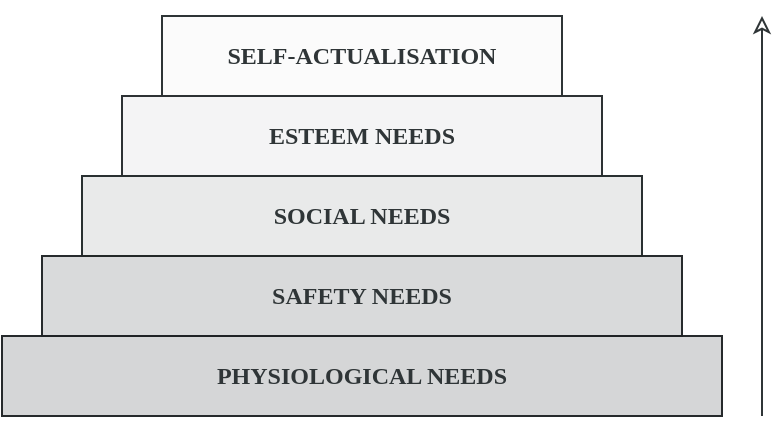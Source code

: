 <mxfile version="13.9.9" type="device"><diagram id="XKLGWGwjmBITqLPKGX3z" name="Page-1"><mxGraphModel dx="1072" dy="832" grid="1" gridSize="10" guides="1" tooltips="1" connect="1" arrows="1" fold="1" page="1" pageScale="1" pageWidth="827" pageHeight="1169" math="0" shadow="0"><root><mxCell id="0"/><mxCell id="1" parent="0"/><mxCell id="SPEJoftTBiBfKTkl14Hh-10" value="" style="rounded=0;whiteSpace=wrap;html=1;fillColor=none;strokeColor=#2F3537;" vertex="1" parent="1"><mxGeometry x="240" y="380" width="360" height="40" as="geometry"/></mxCell><mxCell id="SPEJoftTBiBfKTkl14Hh-9" value="" style="rounded=0;whiteSpace=wrap;html=1;fillColor=none;strokeColor=#2F3537;" vertex="1" parent="1"><mxGeometry x="260" y="340" width="320" height="40" as="geometry"/></mxCell><mxCell id="SPEJoftTBiBfKTkl14Hh-8" value="" style="rounded=0;whiteSpace=wrap;html=1;fillColor=none;strokeColor=#2F3537;" vertex="1" parent="1"><mxGeometry x="280" y="300" width="280" height="40" as="geometry"/></mxCell><mxCell id="SPEJoftTBiBfKTkl14Hh-7" value="" style="rounded=0;whiteSpace=wrap;html=1;fillColor=none;strokeColor=#2F3537;" vertex="1" parent="1"><mxGeometry x="300" y="260" width="240" height="40" as="geometry"/></mxCell><mxCell id="SPEJoftTBiBfKTkl14Hh-6" value="" style="rounded=0;whiteSpace=wrap;html=1;fillColor=none;strokeColor=#2F3537;" vertex="1" parent="1"><mxGeometry x="320" y="220" width="200" height="40" as="geometry"/></mxCell><mxCell id="SPEJoftTBiBfKTkl14Hh-1" value="" style="rounded=0;whiteSpace=wrap;html=1;fillColor=#2F3537;opacity=20;" vertex="1" parent="1"><mxGeometry x="240" y="380" width="360" height="40" as="geometry"/></mxCell><mxCell id="SPEJoftTBiBfKTkl14Hh-2" value="" style="rounded=0;whiteSpace=wrap;html=1;fillColor=#2F3537;opacity=18;" vertex="1" parent="1"><mxGeometry x="260" y="340" width="320" height="40" as="geometry"/></mxCell><mxCell id="SPEJoftTBiBfKTkl14Hh-3" value="" style="rounded=0;whiteSpace=wrap;html=1;fillColor=#2F3537;opacity=10;" vertex="1" parent="1"><mxGeometry x="280" y="300" width="280" height="40" as="geometry"/></mxCell><mxCell id="SPEJoftTBiBfKTkl14Hh-4" value="" style="rounded=0;whiteSpace=wrap;html=1;fillColor=#2F3537;opacity=5;fontStyle=1" vertex="1" parent="1"><mxGeometry x="300" y="260" width="240" height="40" as="geometry"/></mxCell><mxCell id="SPEJoftTBiBfKTkl14Hh-5" value="" style="rounded=0;whiteSpace=wrap;html=1;fillColor=#2F3537;opacity=2;fontStyle=1" vertex="1" parent="1"><mxGeometry x="320" y="220" width="200" height="40" as="geometry"/></mxCell><mxCell id="SPEJoftTBiBfKTkl14Hh-12" value="PHYSIOLOGICAL NEEDS" style="text;html=1;strokeColor=none;fillColor=none;align=center;verticalAlign=middle;whiteSpace=wrap;rounded=0;fontFamily=Fira Code;fontSource=https%3A%2F%2Ffonts.googleapis.com%2Fcss2%3Ffamily%3DFira%2BCode%3Awght%40300%26display%3Dswap';fontColor=#2F3537;opacity=20;fontStyle=1" vertex="1" parent="1"><mxGeometry x="240" y="390" width="360" height="20" as="geometry"/></mxCell><mxCell id="SPEJoftTBiBfKTkl14Hh-13" value="SAFETY NEEDS" style="text;html=1;strokeColor=none;fillColor=none;align=center;verticalAlign=middle;whiteSpace=wrap;rounded=0;fontFamily=Fira Code;fontSource=https%3A%2F%2Ffonts.googleapis.com%2Fcss2%3Ffamily%3DFira%2BCode%3Awght%40300%26display%3Dswap';fontColor=#2F3537;opacity=20;fontStyle=1" vertex="1" parent="1"><mxGeometry x="240" y="350" width="360" height="20" as="geometry"/></mxCell><mxCell id="SPEJoftTBiBfKTkl14Hh-14" value="SOCIAL NEEDS" style="text;html=1;strokeColor=none;fillColor=none;align=center;verticalAlign=middle;whiteSpace=wrap;rounded=0;fontFamily=Fira Code;fontSource=https%3A%2F%2Ffonts.googleapis.com%2Fcss2%3Ffamily%3DFira%2BCode%3Awght%40300%26display%3Dswap';fontColor=#2F3537;opacity=20;fontStyle=1" vertex="1" parent="1"><mxGeometry x="240" y="310" width="360" height="20" as="geometry"/></mxCell><mxCell id="SPEJoftTBiBfKTkl14Hh-15" value="ESTEEM NEEDS" style="text;html=1;strokeColor=none;fillColor=none;align=center;verticalAlign=middle;whiteSpace=wrap;rounded=0;fontFamily=Fira Code;fontSource=https%3A%2F%2Ffonts.googleapis.com%2Fcss2%3Ffamily%3DFira%2BCode%3Awght%40300%26display%3Dswap';fontColor=#2F3537;opacity=20;fontStyle=1" vertex="1" parent="1"><mxGeometry x="240" y="270" width="360" height="20" as="geometry"/></mxCell><mxCell id="SPEJoftTBiBfKTkl14Hh-16" value="SELF-ACTUALISATION" style="text;html=1;strokeColor=none;fillColor=none;align=center;verticalAlign=middle;whiteSpace=wrap;rounded=0;fontFamily=Fira Code;fontSource=https%3A%2F%2Ffonts.googleapis.com%2Fcss2%3Ffamily%3DFira%2BCode%3Awght%40300%26display%3Dswap';fontColor=#2F3537;opacity=20;fontStyle=1" vertex="1" parent="1"><mxGeometry x="240" y="230" width="360" height="20" as="geometry"/></mxCell><mxCell id="SPEJoftTBiBfKTkl14Hh-17" value="" style="endArrow=classic;html=1;endFill=0;strokeColor=#2F3537;" edge="1" parent="1"><mxGeometry width="50" height="50" relative="1" as="geometry"><mxPoint x="620" y="420" as="sourcePoint"/><mxPoint x="620" y="220" as="targetPoint"/></mxGeometry></mxCell></root></mxGraphModel></diagram></mxfile>